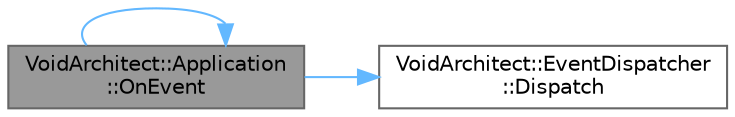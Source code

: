 digraph "VoidArchitect::Application::OnEvent"
{
 // LATEX_PDF_SIZE
  bgcolor="transparent";
  edge [fontname=Helvetica,fontsize=10,labelfontname=Helvetica,labelfontsize=10];
  node [fontname=Helvetica,fontsize=10,shape=box,height=0.2,width=0.4];
  rankdir="LR";
  Node1 [id="Node000001",label="VoidArchitect::Application\l::OnEvent",height=0.2,width=0.4,color="gray40", fillcolor="grey60", style="filled", fontcolor="black",tooltip=" "];
  Node1 -> Node2 [id="edge1_Node000001_Node000002",color="steelblue1",style="solid",tooltip=" "];
  Node2 [id="Node000002",label="VoidArchitect::EventDispatcher\l::Dispatch",height=0.2,width=0.4,color="grey40", fillcolor="white", style="filled",URL="$class_void_architect_1_1_event_dispatcher.html#aab37d6cefc8a0d165687ea29935d60f5",tooltip=" "];
  Node1 -> Node1 [id="edge2_Node000001_Node000001",color="steelblue1",style="solid",tooltip=" "];
}
